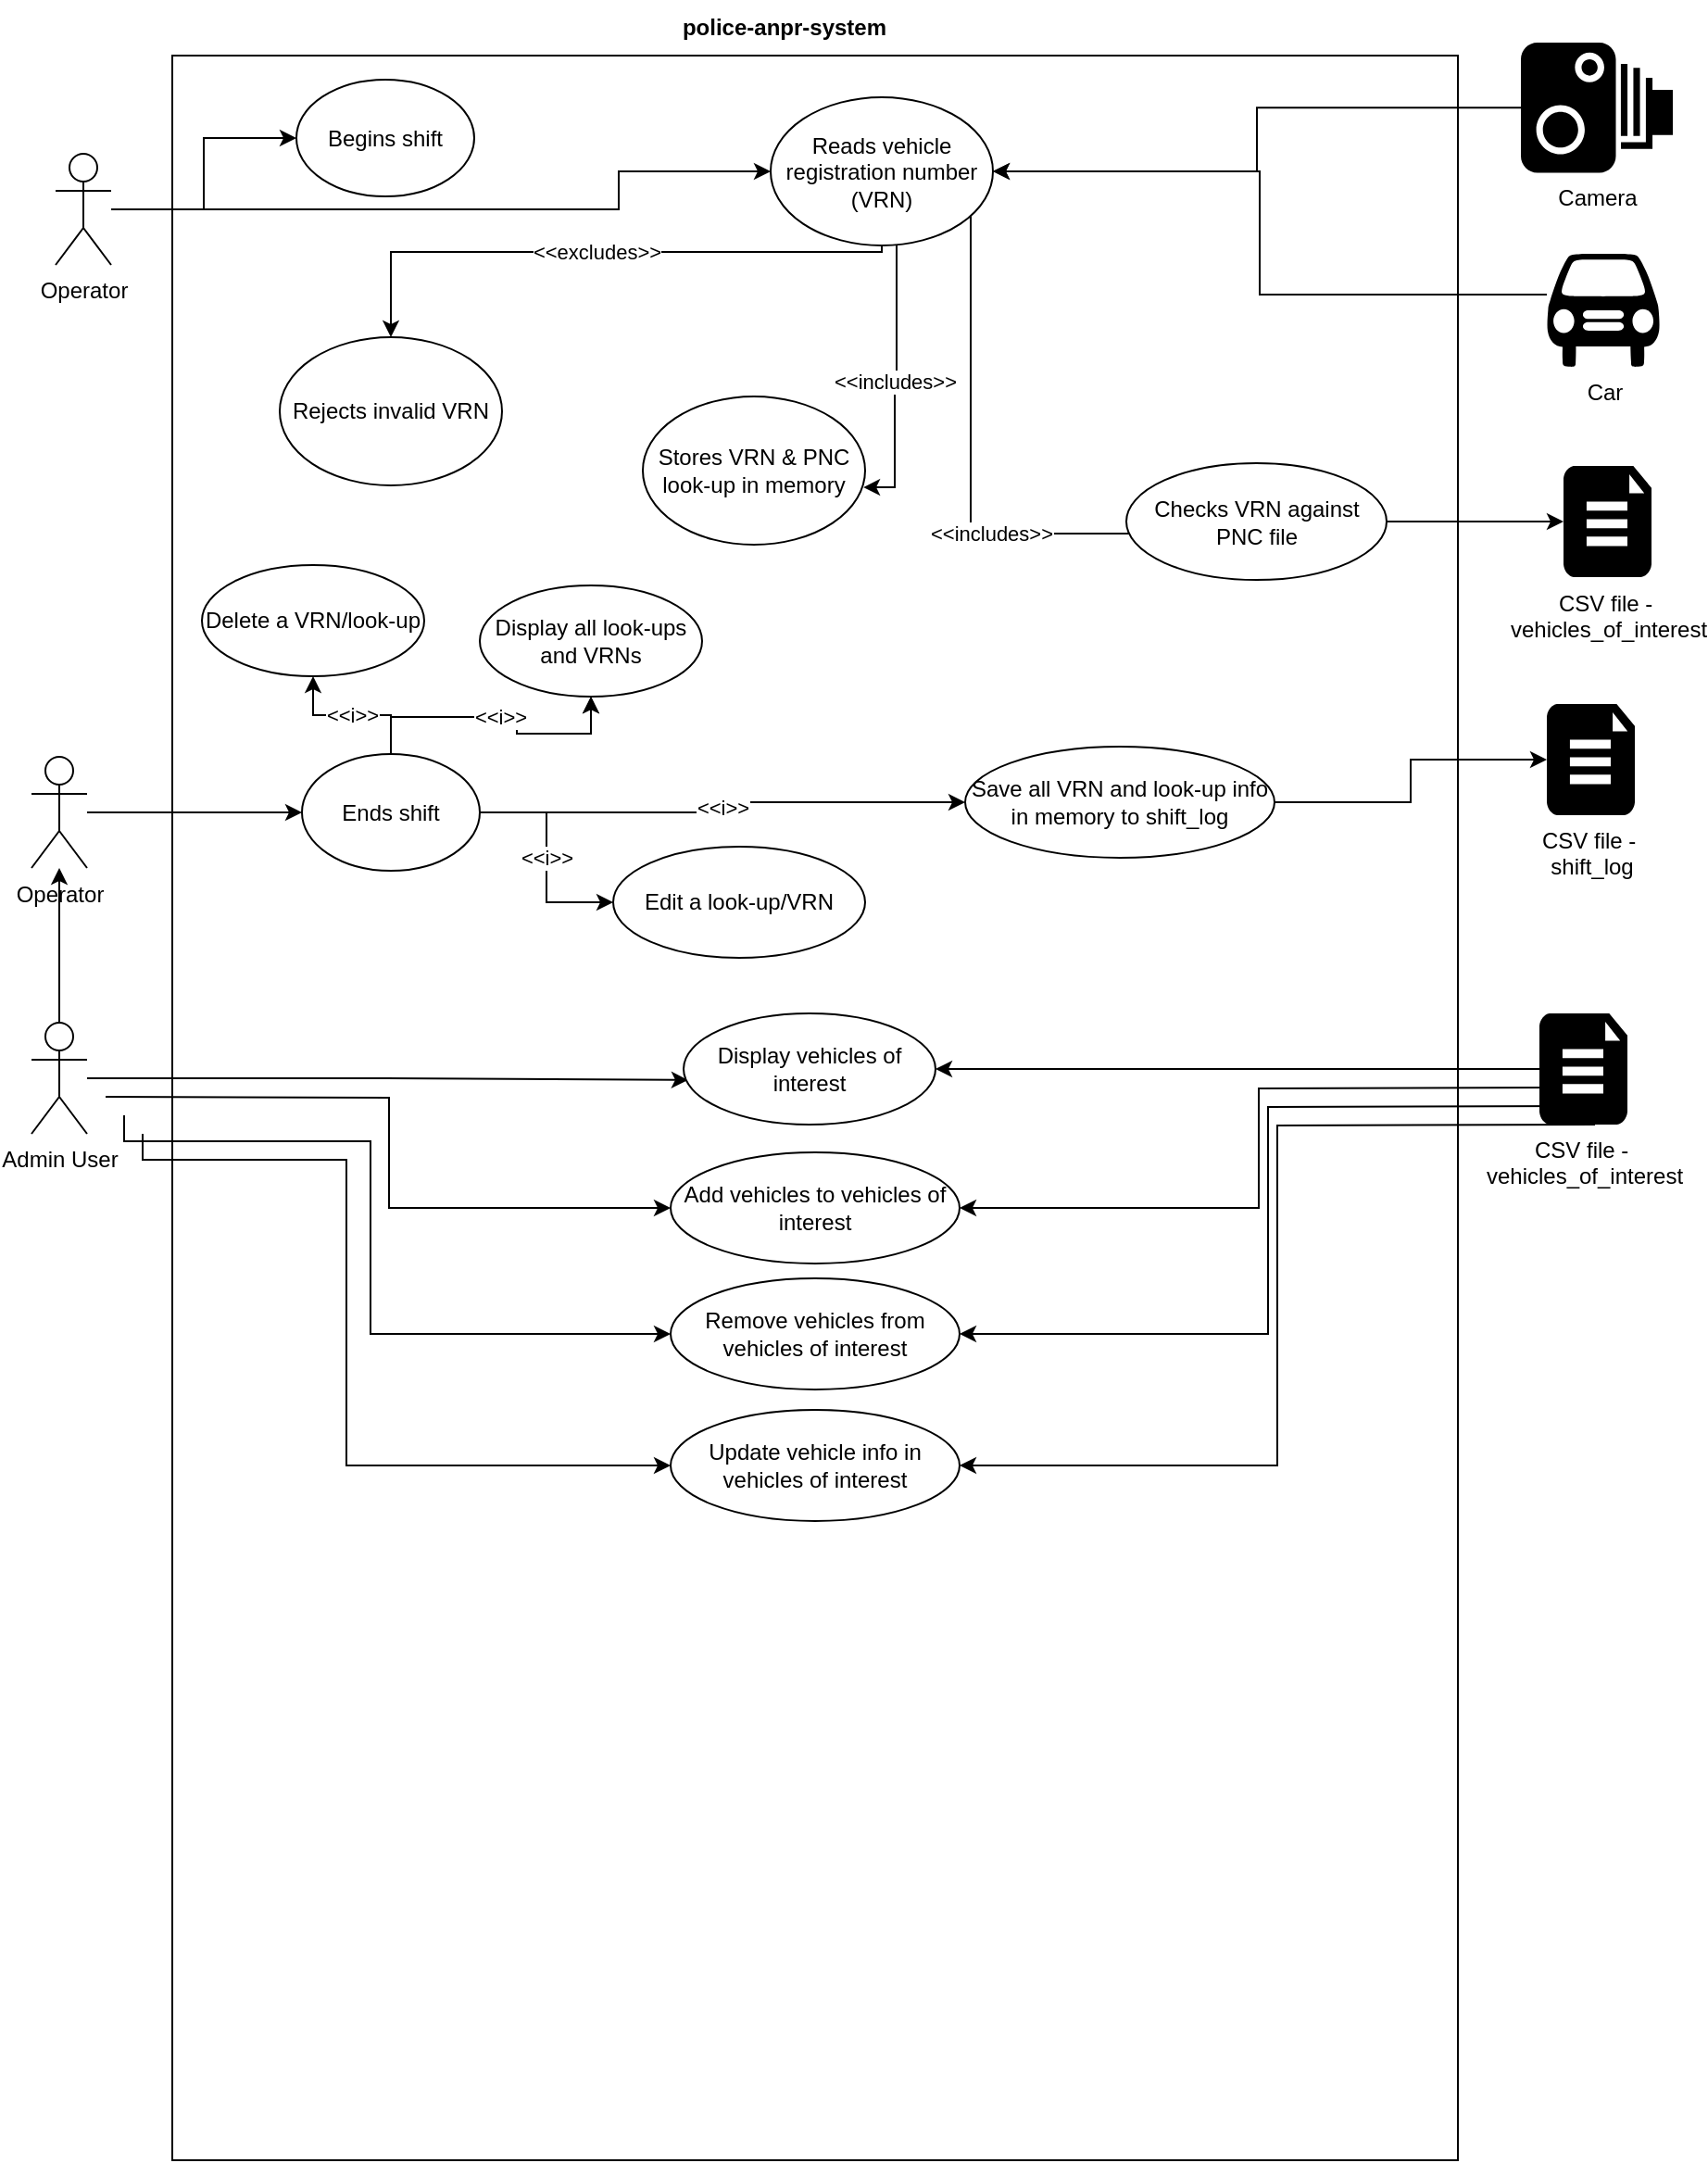 <mxfile version="20.5.3" type="github" pages="2">
  <diagram id="dg4eyf_hxNvLDcLa7-uG" name="use_cases">
    <mxGraphModel dx="2031" dy="1077" grid="0" gridSize="10" guides="1" tooltips="1" connect="1" arrows="1" fold="1" page="1" pageScale="1" pageWidth="1200" pageHeight="1920" math="0" shadow="0">
      <root>
        <mxCell id="0" />
        <mxCell id="1" parent="0" />
        <mxCell id="i-XORGPP-G_SOjQB8cou-7" value="" style="rounded=0;whiteSpace=wrap;html=1;" parent="1" vertex="1">
          <mxGeometry x="248" y="122" width="694" height="1136" as="geometry" />
        </mxCell>
        <mxCell id="i-XORGPP-G_SOjQB8cou-24" style="edgeStyle=orthogonalEdgeStyle;rounded=0;orthogonalLoop=1;jettySize=auto;html=1;entryX=0;entryY=0.5;entryDx=0;entryDy=0;" parent="1" source="i-XORGPP-G_SOjQB8cou-1" target="i-XORGPP-G_SOjQB8cou-23" edge="1">
          <mxGeometry relative="1" as="geometry" />
        </mxCell>
        <mxCell id="i-XORGPP-G_SOjQB8cou-60" style="edgeStyle=orthogonalEdgeStyle;rounded=0;orthogonalLoop=1;jettySize=auto;html=1;entryX=0;entryY=0.5;entryDx=0;entryDy=0;" parent="1" source="i-XORGPP-G_SOjQB8cou-1" target="i-XORGPP-G_SOjQB8cou-9" edge="1">
          <mxGeometry relative="1" as="geometry">
            <Array as="points">
              <mxPoint x="489" y="205" />
              <mxPoint x="489" y="185" />
            </Array>
          </mxGeometry>
        </mxCell>
        <mxCell id="i-XORGPP-G_SOjQB8cou-1" value="Operator" style="shape=umlActor;verticalLabelPosition=bottom;verticalAlign=top;html=1;outlineConnect=0;" parent="1" vertex="1">
          <mxGeometry x="185" y="175.0" width="30" height="60" as="geometry" />
        </mxCell>
        <mxCell id="i-XORGPP-G_SOjQB8cou-10" style="edgeStyle=orthogonalEdgeStyle;rounded=0;orthogonalLoop=1;jettySize=auto;html=1;" parent="1" source="i-XORGPP-G_SOjQB8cou-6" target="i-XORGPP-G_SOjQB8cou-9" edge="1">
          <mxGeometry relative="1" as="geometry" />
        </mxCell>
        <mxCell id="i-XORGPP-G_SOjQB8cou-6" value="Camera" style="shape=mxgraph.signs.tech.camera_1;html=1;pointerEvents=1;fillColor=#000000;strokeColor=none;verticalLabelPosition=bottom;verticalAlign=top;align=center;" parent="1" vertex="1">
          <mxGeometry x="976" y="115" width="82" height="70.29" as="geometry" />
        </mxCell>
        <mxCell id="i-XORGPP-G_SOjQB8cou-8" value="police-anpr-system" style="text;html=1;strokeColor=none;fillColor=none;align=center;verticalAlign=middle;whiteSpace=wrap;rounded=0;fontStyle=1" parent="1" vertex="1">
          <mxGeometry x="513" y="92" width="131" height="30" as="geometry" />
        </mxCell>
        <mxCell id="i-XORGPP-G_SOjQB8cou-12" value="&amp;lt;&amp;lt;includes&amp;gt;&amp;gt;" style="edgeStyle=orthogonalEdgeStyle;rounded=0;orthogonalLoop=1;jettySize=auto;html=1;entryX=0.5;entryY=0;entryDx=0;entryDy=0;" parent="1" source="i-XORGPP-G_SOjQB8cou-9" target="i-XORGPP-G_SOjQB8cou-11" edge="1">
          <mxGeometry relative="1" as="geometry">
            <Array as="points">
              <mxPoint x="679" y="380" />
            </Array>
          </mxGeometry>
        </mxCell>
        <mxCell id="i-XORGPP-G_SOjQB8cou-62" value="&amp;lt;&amp;lt;includes&amp;gt;&amp;gt;" style="edgeStyle=orthogonalEdgeStyle;rounded=0;orthogonalLoop=1;jettySize=auto;html=1;entryX=0.992;entryY=0.613;entryDx=0;entryDy=0;entryPerimeter=0;" parent="1" source="i-XORGPP-G_SOjQB8cou-9" target="i-XORGPP-G_SOjQB8cou-19" edge="1">
          <mxGeometry relative="1" as="geometry">
            <Array as="points">
              <mxPoint x="639" y="296" />
              <mxPoint x="638" y="296" />
            </Array>
          </mxGeometry>
        </mxCell>
        <mxCell id="i-XORGPP-G_SOjQB8cou-66" value="&amp;lt;&amp;lt;excludes&amp;gt;&amp;gt;" style="edgeStyle=orthogonalEdgeStyle;rounded=0;orthogonalLoop=1;jettySize=auto;html=1;" parent="1" source="i-XORGPP-G_SOjQB8cou-9" target="i-XORGPP-G_SOjQB8cou-65" edge="1">
          <mxGeometry relative="1" as="geometry">
            <Array as="points">
              <mxPoint x="631" y="228" />
            </Array>
          </mxGeometry>
        </mxCell>
        <mxCell id="i-XORGPP-G_SOjQB8cou-9" value="Reads vehicle registration number (VRN)" style="ellipse;whiteSpace=wrap;html=1;" parent="1" vertex="1">
          <mxGeometry x="571" y="144.5" width="120" height="80" as="geometry" />
        </mxCell>
        <mxCell id="i-XORGPP-G_SOjQB8cou-70" style="edgeStyle=orthogonalEdgeStyle;rounded=0;orthogonalLoop=1;jettySize=auto;html=1;entryX=0;entryY=0.5;entryDx=0;entryDy=0;entryPerimeter=0;" parent="1" source="i-XORGPP-G_SOjQB8cou-11" target="i-XORGPP-G_SOjQB8cou-48" edge="1">
          <mxGeometry relative="1" as="geometry" />
        </mxCell>
        <mxCell id="i-XORGPP-G_SOjQB8cou-11" value="Checks VRN against PNC file" style="ellipse;whiteSpace=wrap;html=1;" parent="1" vertex="1">
          <mxGeometry x="763" y="342" width="140.5" height="63" as="geometry" />
        </mxCell>
        <mxCell id="i-XORGPP-G_SOjQB8cou-19" value="Stores VRN &amp;amp; PNC look-up in memory" style="ellipse;whiteSpace=wrap;html=1;" parent="1" vertex="1">
          <mxGeometry x="502" y="306" width="120" height="80" as="geometry" />
        </mxCell>
        <mxCell id="zZ_UN49G_LnYbIj92RHk-5" style="edgeStyle=orthogonalEdgeStyle;rounded=0;orthogonalLoop=1;jettySize=auto;html=1;" parent="1" source="i-XORGPP-G_SOjQB8cou-21" target="i-XORGPP-G_SOjQB8cou-31" edge="1">
          <mxGeometry relative="1" as="geometry" />
        </mxCell>
        <mxCell id="zZ_UN49G_LnYbIj92RHk-7" style="edgeStyle=orthogonalEdgeStyle;rounded=0;orthogonalLoop=1;jettySize=auto;html=1;entryX=0.018;entryY=0.599;entryDx=0;entryDy=0;entryPerimeter=0;" parent="1" source="i-XORGPP-G_SOjQB8cou-21" target="zZ_UN49G_LnYbIj92RHk-6" edge="1">
          <mxGeometry relative="1" as="geometry" />
        </mxCell>
        <mxCell id="i-XORGPP-G_SOjQB8cou-21" value="Admin User" style="shape=umlActor;verticalLabelPosition=bottom;verticalAlign=top;html=1;outlineConnect=0;" parent="1" vertex="1">
          <mxGeometry x="172" y="644" width="30" height="60" as="geometry" />
        </mxCell>
        <mxCell id="i-XORGPP-G_SOjQB8cou-23" value="Begins shift" style="ellipse;whiteSpace=wrap;html=1;" parent="1" vertex="1">
          <mxGeometry x="315" y="135" width="96" height="63" as="geometry" />
        </mxCell>
        <mxCell id="i-XORGPP-G_SOjQB8cou-34" style="edgeStyle=orthogonalEdgeStyle;rounded=0;orthogonalLoop=1;jettySize=auto;html=1;" parent="1" source="i-XORGPP-G_SOjQB8cou-31" target="i-XORGPP-G_SOjQB8cou-32" edge="1">
          <mxGeometry relative="1" as="geometry" />
        </mxCell>
        <mxCell id="i-XORGPP-G_SOjQB8cou-31" value="Operator" style="shape=umlActor;verticalLabelPosition=bottom;verticalAlign=top;html=1;outlineConnect=0;" parent="1" vertex="1">
          <mxGeometry x="172" y="500.5" width="30" height="60" as="geometry" />
        </mxCell>
        <mxCell id="i-XORGPP-G_SOjQB8cou-36" value="" style="edgeStyle=orthogonalEdgeStyle;rounded=0;orthogonalLoop=1;jettySize=auto;html=1;" parent="1" source="i-XORGPP-G_SOjQB8cou-32" target="i-XORGPP-G_SOjQB8cou-35" edge="1">
          <mxGeometry relative="1" as="geometry" />
        </mxCell>
        <mxCell id="i-XORGPP-G_SOjQB8cou-38" value="&amp;lt;&amp;lt;i&amp;gt;&amp;gt;" style="edgeStyle=orthogonalEdgeStyle;rounded=0;orthogonalLoop=1;jettySize=auto;html=1;" parent="1" source="i-XORGPP-G_SOjQB8cou-32" target="i-XORGPP-G_SOjQB8cou-37" edge="1">
          <mxGeometry relative="1" as="geometry" />
        </mxCell>
        <mxCell id="i-XORGPP-G_SOjQB8cou-39" value="&amp;lt;&amp;lt;i&amp;gt;&amp;gt;" style="edgeStyle=orthogonalEdgeStyle;rounded=0;orthogonalLoop=1;jettySize=auto;html=1;" parent="1" source="i-XORGPP-G_SOjQB8cou-32" target="i-XORGPP-G_SOjQB8cou-35" edge="1">
          <mxGeometry relative="1" as="geometry" />
        </mxCell>
        <mxCell id="i-XORGPP-G_SOjQB8cou-43" value="&amp;lt;&amp;lt;i&amp;gt;&amp;gt;" style="edgeStyle=orthogonalEdgeStyle;rounded=0;orthogonalLoop=1;jettySize=auto;html=1;" parent="1" source="i-XORGPP-G_SOjQB8cou-32" target="i-XORGPP-G_SOjQB8cou-42" edge="1">
          <mxGeometry relative="1" as="geometry" />
        </mxCell>
        <mxCell id="i-XORGPP-G_SOjQB8cou-68" value="&amp;lt;&amp;lt;i&amp;gt;&amp;gt;" style="edgeStyle=orthogonalEdgeStyle;rounded=0;orthogonalLoop=1;jettySize=auto;html=1;entryX=0;entryY=0.5;entryDx=0;entryDy=0;" parent="1" source="i-XORGPP-G_SOjQB8cou-32" target="i-XORGPP-G_SOjQB8cou-67" edge="1">
          <mxGeometry relative="1" as="geometry" />
        </mxCell>
        <mxCell id="i-XORGPP-G_SOjQB8cou-32" value="Ends shift" style="ellipse;whiteSpace=wrap;html=1;" parent="1" vertex="1">
          <mxGeometry x="318" y="499" width="96" height="63" as="geometry" />
        </mxCell>
        <mxCell id="i-XORGPP-G_SOjQB8cou-35" value="Display all look-ups and VRNs" style="ellipse;whiteSpace=wrap;html=1;" parent="1" vertex="1">
          <mxGeometry x="414" y="408" width="120" height="60" as="geometry" />
        </mxCell>
        <mxCell id="i-XORGPP-G_SOjQB8cou-37" value="Edit a look-up/VRN" style="ellipse;whiteSpace=wrap;html=1;" parent="1" vertex="1">
          <mxGeometry x="486" y="549" width="136" height="60" as="geometry" />
        </mxCell>
        <mxCell id="i-XORGPP-G_SOjQB8cou-42" value="Delete a VRN/look-up" style="ellipse;whiteSpace=wrap;html=1;" parent="1" vertex="1">
          <mxGeometry x="264" y="397" width="120" height="60" as="geometry" />
        </mxCell>
        <mxCell id="i-XORGPP-G_SOjQB8cou-48" value="CSV file -&amp;nbsp;&lt;br&gt;vehicles_of_interest" style="verticalLabelPosition=bottom;html=1;verticalAlign=top;align=center;strokeColor=none;fillColor=#000000;shape=mxgraph.azure.file_2;pointerEvents=1;" parent="1" vertex="1">
          <mxGeometry x="999" y="343.5" width="47.5" height="60" as="geometry" />
        </mxCell>
        <mxCell id="i-XORGPP-G_SOjQB8cou-52" value="CSV file -&amp;nbsp;&lt;br&gt;shift_log" style="verticalLabelPosition=bottom;html=1;verticalAlign=top;align=center;strokeColor=none;fillColor=#000000;shape=mxgraph.azure.file_2;pointerEvents=1;" parent="1" vertex="1">
          <mxGeometry x="990" y="472" width="47.5" height="60" as="geometry" />
        </mxCell>
        <mxCell id="i-XORGPP-G_SOjQB8cou-59" style="edgeStyle=orthogonalEdgeStyle;rounded=0;orthogonalLoop=1;jettySize=auto;html=1;entryX=1;entryY=0.5;entryDx=0;entryDy=0;" parent="1" source="i-XORGPP-G_SOjQB8cou-58" target="i-XORGPP-G_SOjQB8cou-9" edge="1">
          <mxGeometry relative="1" as="geometry">
            <Array as="points">
              <mxPoint x="835" y="251" />
              <mxPoint x="835" y="185" />
            </Array>
          </mxGeometry>
        </mxCell>
        <mxCell id="i-XORGPP-G_SOjQB8cou-58" value="Car" style="shape=mxgraph.signs.transportation.car_1;html=1;pointerEvents=1;fillColor=#000000;strokeColor=none;verticalLabelPosition=bottom;verticalAlign=top;align=center;" parent="1" vertex="1">
          <mxGeometry x="990" y="229" width="61" height="61" as="geometry" />
        </mxCell>
        <mxCell id="i-XORGPP-G_SOjQB8cou-65" value="Rejects invalid VRN" style="ellipse;whiteSpace=wrap;html=1;" parent="1" vertex="1">
          <mxGeometry x="306" y="274" width="120" height="80" as="geometry" />
        </mxCell>
        <mxCell id="i-XORGPP-G_SOjQB8cou-69" style="edgeStyle=orthogonalEdgeStyle;rounded=0;orthogonalLoop=1;jettySize=auto;html=1;entryX=0;entryY=0.5;entryDx=0;entryDy=0;entryPerimeter=0;" parent="1" source="i-XORGPP-G_SOjQB8cou-67" target="i-XORGPP-G_SOjQB8cou-52" edge="1">
          <mxGeometry relative="1" as="geometry" />
        </mxCell>
        <mxCell id="i-XORGPP-G_SOjQB8cou-67" value="Save all VRN and look-up info in memory to shift_log" style="ellipse;whiteSpace=wrap;html=1;" parent="1" vertex="1">
          <mxGeometry x="676" y="495" width="167" height="60" as="geometry" />
        </mxCell>
        <mxCell id="zZ_UN49G_LnYbIj92RHk-6" value="Display vehicles of interest" style="ellipse;whiteSpace=wrap;html=1;" parent="1" vertex="1">
          <mxGeometry x="524" y="639" width="136" height="60" as="geometry" />
        </mxCell>
        <mxCell id="zZ_UN49G_LnYbIj92RHk-10" style="edgeStyle=orthogonalEdgeStyle;rounded=0;orthogonalLoop=1;jettySize=auto;html=1;" parent="1" source="zZ_UN49G_LnYbIj92RHk-9" target="zZ_UN49G_LnYbIj92RHk-6" edge="1">
          <mxGeometry relative="1" as="geometry" />
        </mxCell>
        <mxCell id="zZ_UN49G_LnYbIj92RHk-9" value="CSV file -&amp;nbsp;&lt;br&gt;vehicles_of_interest" style="verticalLabelPosition=bottom;html=1;verticalAlign=top;align=center;strokeColor=none;fillColor=#000000;shape=mxgraph.azure.file_2;pointerEvents=1;" parent="1" vertex="1">
          <mxGeometry x="986" y="639" width="47.5" height="60" as="geometry" />
        </mxCell>
        <mxCell id="zZ_UN49G_LnYbIj92RHk-11" value="Add vehicles to vehicles of interest" style="ellipse;whiteSpace=wrap;html=1;" parent="1" vertex="1">
          <mxGeometry x="517" y="714" width="156" height="60" as="geometry" />
        </mxCell>
        <mxCell id="zZ_UN49G_LnYbIj92RHk-12" style="edgeStyle=orthogonalEdgeStyle;rounded=0;orthogonalLoop=1;jettySize=auto;html=1;entryX=1;entryY=0.5;entryDx=0;entryDy=0;" parent="1" target="zZ_UN49G_LnYbIj92RHk-11" edge="1">
          <mxGeometry relative="1" as="geometry">
            <mxPoint x="996" y="679" as="sourcePoint" />
            <mxPoint x="670.0" y="679" as="targetPoint" />
          </mxGeometry>
        </mxCell>
        <mxCell id="zZ_UN49G_LnYbIj92RHk-13" style="edgeStyle=orthogonalEdgeStyle;rounded=0;orthogonalLoop=1;jettySize=auto;html=1;entryX=0;entryY=0.5;entryDx=0;entryDy=0;" parent="1" target="zZ_UN49G_LnYbIj92RHk-11" edge="1">
          <mxGeometry relative="1" as="geometry">
            <mxPoint x="212" y="684.0" as="sourcePoint" />
            <mxPoint x="536.448" y="684.94" as="targetPoint" />
          </mxGeometry>
        </mxCell>
        <mxCell id="zZ_UN49G_LnYbIj92RHk-14" value="Remove vehicles from vehicles of interest" style="ellipse;whiteSpace=wrap;html=1;" parent="1" vertex="1">
          <mxGeometry x="517" y="782" width="156" height="60" as="geometry" />
        </mxCell>
        <mxCell id="zZ_UN49G_LnYbIj92RHk-15" style="edgeStyle=orthogonalEdgeStyle;rounded=0;orthogonalLoop=1;jettySize=auto;html=1;entryX=0;entryY=0.5;entryDx=0;entryDy=0;" parent="1" target="zZ_UN49G_LnYbIj92RHk-14" edge="1">
          <mxGeometry relative="1" as="geometry">
            <mxPoint x="222" y="694.0" as="sourcePoint" />
            <mxPoint x="527" y="754" as="targetPoint" />
            <Array as="points">
              <mxPoint x="222" y="708" />
              <mxPoint x="355" y="708" />
              <mxPoint x="355" y="812" />
            </Array>
          </mxGeometry>
        </mxCell>
        <mxCell id="zZ_UN49G_LnYbIj92RHk-16" style="edgeStyle=orthogonalEdgeStyle;rounded=0;orthogonalLoop=1;jettySize=auto;html=1;entryX=1;entryY=0.5;entryDx=0;entryDy=0;" parent="1" target="zZ_UN49G_LnYbIj92RHk-14" edge="1">
          <mxGeometry relative="1" as="geometry">
            <mxPoint x="1006" y="689" as="sourcePoint" />
            <mxPoint x="683.0" y="754" as="targetPoint" />
          </mxGeometry>
        </mxCell>
        <mxCell id="zZ_UN49G_LnYbIj92RHk-17" value="Update vehicle info in vehicles of interest" style="ellipse;whiteSpace=wrap;html=1;" parent="1" vertex="1">
          <mxGeometry x="517" y="853" width="156" height="60" as="geometry" />
        </mxCell>
        <mxCell id="zZ_UN49G_LnYbIj92RHk-18" style="edgeStyle=orthogonalEdgeStyle;rounded=0;orthogonalLoop=1;jettySize=auto;html=1;entryX=1;entryY=0.5;entryDx=0;entryDy=0;" parent="1" target="zZ_UN49G_LnYbIj92RHk-17" edge="1">
          <mxGeometry relative="1" as="geometry">
            <mxPoint x="1016" y="699" as="sourcePoint" />
            <mxPoint x="683.0" y="822.0" as="targetPoint" />
          </mxGeometry>
        </mxCell>
        <mxCell id="zZ_UN49G_LnYbIj92RHk-19" style="edgeStyle=orthogonalEdgeStyle;rounded=0;orthogonalLoop=1;jettySize=auto;html=1;entryX=0;entryY=0.5;entryDx=0;entryDy=0;" parent="1" target="zZ_UN49G_LnYbIj92RHk-17" edge="1">
          <mxGeometry relative="1" as="geometry">
            <mxPoint x="232" y="704.0" as="sourcePoint" />
            <mxPoint x="527.0" y="822.0" as="targetPoint" />
            <Array as="points">
              <mxPoint x="232" y="718" />
              <mxPoint x="342" y="718" />
              <mxPoint x="342" y="883" />
            </Array>
          </mxGeometry>
        </mxCell>
      </root>
    </mxGraphModel>
  </diagram>
  <diagram id="9fVHAyjZKPq7moV4I8VM" name="class_diagrams">
    <mxGraphModel dx="1094" dy="580" grid="0" gridSize="10" guides="1" tooltips="1" connect="1" arrows="1" fold="1" page="1" pageScale="1" pageWidth="850" pageHeight="1100" math="0" shadow="0">
      <root>
        <mxCell id="0" />
        <mxCell id="1" parent="0" />
        <mxCell id="wKDhlSOiQKYbSJoY5evN-64" style="edgeStyle=orthogonalEdgeStyle;rounded=0;orthogonalLoop=1;jettySize=auto;html=1;entryX=0.47;entryY=0.987;entryDx=0;entryDy=0;entryPerimeter=0;fontColor=#FFFFFF;endArrow=block;endFill=0;" edge="1" parent="1" source="wKDhlSOiQKYbSJoY5evN-12" target="wKDhlSOiQKYbSJoY5evN-51">
          <mxGeometry relative="1" as="geometry">
            <Array as="points">
              <mxPoint x="139" y="251" />
              <mxPoint x="134" y="251" />
            </Array>
          </mxGeometry>
        </mxCell>
        <mxCell id="wKDhlSOiQKYbSJoY5evN-12" value="adminOfficer" style="swimlane;fontStyle=1;align=center;verticalAlign=top;childLayout=stackLayout;horizontal=1;startSize=26;horizontalStack=0;resizeParent=1;resizeParentMax=0;resizeLast=0;collapsible=1;marginBottom=0;fillColor=#000000;fontColor=#FFFFFF;" vertex="1" parent="1">
          <mxGeometry x="59" y="235" width="160" height="138" as="geometry" />
        </mxCell>
        <mxCell id="wKDhlSOiQKYbSJoY5evN-14" value="" style="line;strokeWidth=1;fillColor=none;align=left;verticalAlign=middle;spacingTop=-1;spacingLeft=3;spacingRight=3;rotatable=0;labelPosition=right;points=[];portConstraint=eastwest;strokeColor=inherit;" vertex="1" parent="wKDhlSOiQKYbSJoY5evN-12">
          <mxGeometry y="26" width="160" height="8" as="geometry" />
        </mxCell>
        <mxCell id="wKDhlSOiQKYbSJoY5evN-15" value="+ displayPNCVehicles()" style="text;strokeColor=none;fillColor=none;align=left;verticalAlign=top;spacingLeft=4;spacingRight=4;overflow=hidden;rotatable=0;points=[[0,0.5],[1,0.5]];portConstraint=eastwest;" vertex="1" parent="wKDhlSOiQKYbSJoY5evN-12">
          <mxGeometry y="34" width="160" height="26" as="geometry" />
        </mxCell>
        <mxCell id="wKDhlSOiQKYbSJoY5evN-16" value="+ addPNCVehicle()" style="text;strokeColor=none;fillColor=none;align=left;verticalAlign=top;spacingLeft=4;spacingRight=4;overflow=hidden;rotatable=0;points=[[0,0.5],[1,0.5]];portConstraint=eastwest;" vertex="1" parent="wKDhlSOiQKYbSJoY5evN-12">
          <mxGeometry y="60" width="160" height="26" as="geometry" />
        </mxCell>
        <mxCell id="wKDhlSOiQKYbSJoY5evN-18" value="+ removePNCVehicle()" style="text;strokeColor=none;fillColor=none;align=left;verticalAlign=top;spacingLeft=4;spacingRight=4;overflow=hidden;rotatable=0;points=[[0,0.5],[1,0.5]];portConstraint=eastwest;" vertex="1" parent="wKDhlSOiQKYbSJoY5evN-12">
          <mxGeometry y="86" width="160" height="26" as="geometry" />
        </mxCell>
        <mxCell id="wKDhlSOiQKYbSJoY5evN-19" value="+ updatePNCVehicle" style="text;strokeColor=none;fillColor=none;align=left;verticalAlign=top;spacingLeft=4;spacingRight=4;overflow=hidden;rotatable=0;points=[[0,0.5],[1,0.5]];portConstraint=eastwest;" vertex="1" parent="wKDhlSOiQKYbSJoY5evN-12">
          <mxGeometry y="112" width="160" height="26" as="geometry" />
        </mxCell>
        <mxCell id="wKDhlSOiQKYbSJoY5evN-71" style="edgeStyle=orthogonalEdgeStyle;rounded=0;orthogonalLoop=1;jettySize=auto;html=1;fontSize=10;fontColor=#000000;endArrow=none;endFill=0;" edge="1" parent="1" source="wKDhlSOiQKYbSJoY5evN-31" target="wKDhlSOiQKYbSJoY5evN-44">
          <mxGeometry relative="1" as="geometry">
            <Array as="points">
              <mxPoint x="603" y="149" />
              <mxPoint x="603" y="149" />
            </Array>
          </mxGeometry>
        </mxCell>
        <mxCell id="wKDhlSOiQKYbSJoY5evN-31" value="camera" style="swimlane;fontStyle=1;align=center;verticalAlign=top;childLayout=stackLayout;horizontal=1;startSize=26;horizontalStack=0;resizeParent=1;resizeParentMax=0;resizeLast=0;collapsible=1;marginBottom=0;fontColor=#FFFFFF;fillColor=#000000;" vertex="1" parent="1">
          <mxGeometry x="340" y="67" width="160" height="138" as="geometry" />
        </mxCell>
        <mxCell id="wKDhlSOiQKYbSJoY5evN-32" value="- operatorNum: int" style="text;strokeColor=none;fillColor=none;align=left;verticalAlign=top;spacingLeft=4;spacingRight=4;overflow=hidden;rotatable=0;points=[[0,0.5],[1,0.5]];portConstraint=eastwest;fontColor=default;" vertex="1" parent="wKDhlSOiQKYbSJoY5evN-31">
          <mxGeometry y="26" width="160" height="26" as="geometry" />
        </mxCell>
        <mxCell id="wKDhlSOiQKYbSJoY5evN-33" value="" style="line;strokeWidth=1;fillColor=none;align=left;verticalAlign=middle;spacingTop=-1;spacingLeft=3;spacingRight=3;rotatable=0;labelPosition=right;points=[];portConstraint=eastwest;strokeColor=inherit;fontColor=default;" vertex="1" parent="wKDhlSOiQKYbSJoY5evN-31">
          <mxGeometry y="52" width="160" height="8" as="geometry" />
        </mxCell>
        <mxCell id="wKDhlSOiQKYbSJoY5evN-55" value="+ checkVRNtoPNC()" style="text;strokeColor=none;fillColor=none;align=left;verticalAlign=top;spacingLeft=4;spacingRight=4;overflow=hidden;rotatable=0;points=[[0,0.5],[1,0.5]];portConstraint=eastwest;fontColor=default;" vertex="1" parent="wKDhlSOiQKYbSJoY5evN-31">
          <mxGeometry y="60" width="160" height="26" as="geometry" />
        </mxCell>
        <mxCell id="wKDhlSOiQKYbSJoY5evN-56" value="+ storeVRNtoMemory()" style="text;strokeColor=none;fillColor=none;align=left;verticalAlign=top;spacingLeft=4;spacingRight=4;overflow=hidden;rotatable=0;points=[[0,0.5],[1,0.5]];portConstraint=eastwest;fontColor=default;" vertex="1" parent="wKDhlSOiQKYbSJoY5evN-31">
          <mxGeometry y="86" width="160" height="26" as="geometry" />
        </mxCell>
        <mxCell id="wKDhlSOiQKYbSJoY5evN-57" value="+ storeVRNtoLog()" style="text;strokeColor=none;fillColor=none;align=left;verticalAlign=top;spacingLeft=4;spacingRight=4;overflow=hidden;rotatable=0;points=[[0,0.5],[1,0.5]];portConstraint=eastwest;fontColor=default;" vertex="1" parent="wKDhlSOiQKYbSJoY5evN-31">
          <mxGeometry y="112" width="160" height="26" as="geometry" />
        </mxCell>
        <mxCell id="wKDhlSOiQKYbSJoY5evN-35" value="car" style="swimlane;fontStyle=1;align=center;verticalAlign=top;childLayout=stackLayout;horizontal=1;startSize=26;horizontalStack=0;resizeParent=1;resizeParentMax=0;resizeLast=0;collapsible=1;marginBottom=0;fontColor=#FFFFFF;fillColor=#000000;" vertex="1" parent="1">
          <mxGeometry x="637" y="67" width="180" height="294" as="geometry" />
        </mxCell>
        <mxCell id="wKDhlSOiQKYbSJoY5evN-36" value="+ VRN: String" style="text;strokeColor=none;fillColor=none;align=left;verticalAlign=top;spacingLeft=4;spacingRight=4;overflow=hidden;rotatable=0;points=[[0,0.5],[1,0.5]];portConstraint=eastwest;fontColor=default;" vertex="1" parent="wKDhlSOiQKYbSJoY5evN-35">
          <mxGeometry y="26" width="180" height="26" as="geometry" />
        </mxCell>
        <mxCell id="wKDhlSOiQKYbSJoY5evN-43" value="+ make: String" style="text;strokeColor=none;fillColor=none;align=left;verticalAlign=top;spacingLeft=4;spacingRight=4;overflow=hidden;rotatable=0;points=[[0,0.5],[1,0.5]];portConstraint=eastwest;fontColor=default;" vertex="1" parent="wKDhlSOiQKYbSJoY5evN-35">
          <mxGeometry y="52" width="180" height="26" as="geometry" />
        </mxCell>
        <mxCell id="wKDhlSOiQKYbSJoY5evN-44" value="+ model: String" style="text;strokeColor=none;fillColor=none;align=left;verticalAlign=top;spacingLeft=4;spacingRight=4;overflow=hidden;rotatable=0;points=[[0,0.5],[1,0.5]];portConstraint=eastwest;fontColor=default;" vertex="1" parent="wKDhlSOiQKYbSJoY5evN-35">
          <mxGeometry y="78" width="180" height="26" as="geometry" />
        </mxCell>
        <mxCell id="wKDhlSOiQKYbSJoY5evN-45" value="+ yearOfManufacture: byte" style="text;strokeColor=none;fillColor=none;align=left;verticalAlign=top;spacingLeft=4;spacingRight=4;overflow=hidden;rotatable=0;points=[[0,0.5],[1,0.5]];portConstraint=eastwest;fontColor=default;" vertex="1" parent="wKDhlSOiQKYbSJoY5evN-35">
          <mxGeometry y="104" width="180" height="26" as="geometry" />
        </mxCell>
        <mxCell id="wKDhlSOiQKYbSJoY5evN-46" value="+ colour: String" style="text;strokeColor=none;fillColor=none;align=left;verticalAlign=top;spacingLeft=4;spacingRight=4;overflow=hidden;rotatable=0;points=[[0,0.5],[1,0.5]];portConstraint=eastwest;fontColor=default;" vertex="1" parent="wKDhlSOiQKYbSJoY5evN-35">
          <mxGeometry y="130" width="180" height="26" as="geometry" />
        </mxCell>
        <mxCell id="wKDhlSOiQKYbSJoY5evN-47" value="+ information: String" style="text;strokeColor=none;fillColor=none;align=left;verticalAlign=top;spacingLeft=4;spacingRight=4;overflow=hidden;rotatable=0;points=[[0,0.5],[1,0.5]];portConstraint=eastwest;fontColor=default;" vertex="1" parent="wKDhlSOiQKYbSJoY5evN-35">
          <mxGeometry y="156" width="180" height="26" as="geometry" />
        </mxCell>
        <mxCell id="wKDhlSOiQKYbSJoY5evN-37" value="" style="line;strokeWidth=1;fillColor=none;align=left;verticalAlign=middle;spacingTop=-1;spacingLeft=3;spacingRight=3;rotatable=0;labelPosition=right;points=[];portConstraint=eastwest;strokeColor=inherit;fontColor=default;" vertex="1" parent="wKDhlSOiQKYbSJoY5evN-35">
          <mxGeometry y="182" width="180" height="8" as="geometry" />
        </mxCell>
        <mxCell id="wKDhlSOiQKYbSJoY5evN-38" value="+ newCar()" style="text;strokeColor=none;fillColor=none;align=left;verticalAlign=top;spacingLeft=4;spacingRight=4;overflow=hidden;rotatable=0;points=[[0,0.5],[1,0.5]];portConstraint=eastwest;fontColor=default;" vertex="1" parent="wKDhlSOiQKYbSJoY5evN-35">
          <mxGeometry y="190" width="180" height="26" as="geometry" />
        </mxCell>
        <mxCell id="wKDhlSOiQKYbSJoY5evN-63" value="+ getCar()" style="text;strokeColor=none;fillColor=none;align=left;verticalAlign=top;spacingLeft=4;spacingRight=4;overflow=hidden;rotatable=0;points=[[0,0.5],[1,0.5]];portConstraint=eastwest;fontColor=default;" vertex="1" parent="wKDhlSOiQKYbSJoY5evN-35">
          <mxGeometry y="216" width="180" height="26" as="geometry" />
        </mxCell>
        <mxCell id="wKDhlSOiQKYbSJoY5evN-58" value="+ updateCar()" style="text;strokeColor=none;fillColor=none;align=left;verticalAlign=top;spacingLeft=4;spacingRight=4;overflow=hidden;rotatable=0;points=[[0,0.5],[1,0.5]];portConstraint=eastwest;fontColor=default;" vertex="1" parent="wKDhlSOiQKYbSJoY5evN-35">
          <mxGeometry y="242" width="180" height="26" as="geometry" />
        </mxCell>
        <mxCell id="wKDhlSOiQKYbSJoY5evN-59" value="+ deleteCar()" style="text;strokeColor=none;fillColor=none;align=left;verticalAlign=top;spacingLeft=4;spacingRight=4;overflow=hidden;rotatable=0;points=[[0,0.5],[1,0.5]];portConstraint=eastwest;fontColor=default;" vertex="1" parent="wKDhlSOiQKYbSJoY5evN-35">
          <mxGeometry y="268" width="180" height="26" as="geometry" />
        </mxCell>
        <mxCell id="wKDhlSOiQKYbSJoY5evN-48" value="policeOfficer" style="swimlane;fontStyle=1;align=center;verticalAlign=top;childLayout=stackLayout;horizontal=1;startSize=26;horizontalStack=0;resizeParent=1;resizeParentMax=0;resizeLast=0;collapsible=1;marginBottom=0;fontColor=#FFFFFF;fillColor=#000000;" vertex="1" parent="1">
          <mxGeometry x="59" y="67" width="160" height="112" as="geometry" />
        </mxCell>
        <mxCell id="wKDhlSOiQKYbSJoY5evN-49" value="- staffNum: int" style="text;strokeColor=none;fillColor=none;align=left;verticalAlign=top;spacingLeft=4;spacingRight=4;overflow=hidden;rotatable=0;points=[[0,0.5],[1,0.5]];portConstraint=eastwest;fontColor=default;" vertex="1" parent="wKDhlSOiQKYbSJoY5evN-48">
          <mxGeometry y="26" width="160" height="26" as="geometry" />
        </mxCell>
        <mxCell id="wKDhlSOiQKYbSJoY5evN-50" value="" style="line;strokeWidth=1;fillColor=none;align=left;verticalAlign=middle;spacingTop=-1;spacingLeft=3;spacingRight=3;rotatable=0;labelPosition=right;points=[];portConstraint=eastwest;strokeColor=inherit;fontColor=default;" vertex="1" parent="wKDhlSOiQKYbSJoY5evN-48">
          <mxGeometry y="52" width="160" height="8" as="geometry" />
        </mxCell>
        <mxCell id="wKDhlSOiQKYbSJoY5evN-53" value="+ startShift()" style="text;strokeColor=none;fillColor=none;align=left;verticalAlign=top;spacingLeft=4;spacingRight=4;overflow=hidden;rotatable=0;points=[[0,0.5],[1,0.5]];portConstraint=eastwest;fontColor=default;" vertex="1" parent="wKDhlSOiQKYbSJoY5evN-48">
          <mxGeometry y="60" width="160" height="26" as="geometry" />
        </mxCell>
        <mxCell id="wKDhlSOiQKYbSJoY5evN-51" value="+ endShift()" style="text;strokeColor=none;fillColor=none;align=left;verticalAlign=top;spacingLeft=4;spacingRight=4;overflow=hidden;rotatable=0;points=[[0,0.5],[1,0.5]];portConstraint=eastwest;fontColor=default;" vertex="1" parent="wKDhlSOiQKYbSJoY5evN-48">
          <mxGeometry y="86" width="160" height="26" as="geometry" />
        </mxCell>
        <mxCell id="wKDhlSOiQKYbSJoY5evN-67" value="0..*" style="text;html=1;strokeColor=none;fillColor=none;align=center;verticalAlign=middle;whiteSpace=wrap;rounded=0;fontColor=#000000;fontSize=10;" vertex="1" parent="1">
          <mxGeometry x="605" y="127" width="44" height="26" as="geometry" />
        </mxCell>
        <mxCell id="wKDhlSOiQKYbSJoY5evN-68" value="0..1" style="text;html=1;strokeColor=none;fillColor=none;align=center;verticalAlign=middle;whiteSpace=wrap;rounded=0;fontColor=#000000;fontSize=10;" vertex="1" parent="1">
          <mxGeometry x="488" y="127" width="44" height="26" as="geometry" />
        </mxCell>
      </root>
    </mxGraphModel>
  </diagram>
</mxfile>
